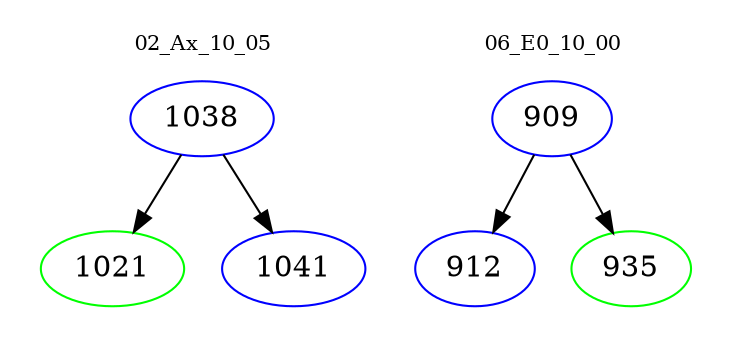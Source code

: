 digraph{
subgraph cluster_0 {
color = white
label = "02_Ax_10_05";
fontsize=10;
T0_1038 [label="1038", color="blue"]
T0_1038 -> T0_1021 [color="black"]
T0_1021 [label="1021", color="green"]
T0_1038 -> T0_1041 [color="black"]
T0_1041 [label="1041", color="blue"]
}
subgraph cluster_1 {
color = white
label = "06_E0_10_00";
fontsize=10;
T1_909 [label="909", color="blue"]
T1_909 -> T1_912 [color="black"]
T1_912 [label="912", color="blue"]
T1_909 -> T1_935 [color="black"]
T1_935 [label="935", color="green"]
}
}
